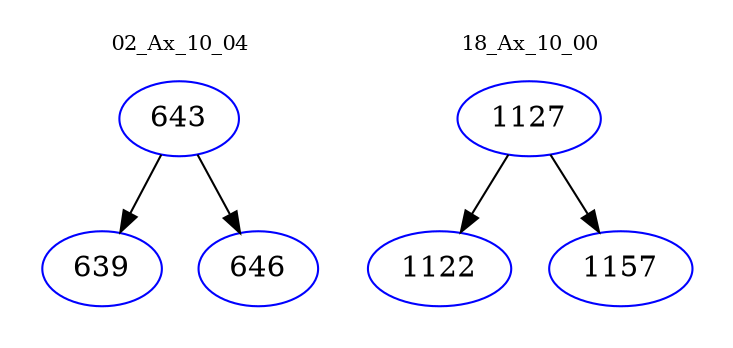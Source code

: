 digraph{
subgraph cluster_0 {
color = white
label = "02_Ax_10_04";
fontsize=10;
T0_643 [label="643", color="blue"]
T0_643 -> T0_639 [color="black"]
T0_639 [label="639", color="blue"]
T0_643 -> T0_646 [color="black"]
T0_646 [label="646", color="blue"]
}
subgraph cluster_1 {
color = white
label = "18_Ax_10_00";
fontsize=10;
T1_1127 [label="1127", color="blue"]
T1_1127 -> T1_1122 [color="black"]
T1_1122 [label="1122", color="blue"]
T1_1127 -> T1_1157 [color="black"]
T1_1157 [label="1157", color="blue"]
}
}
